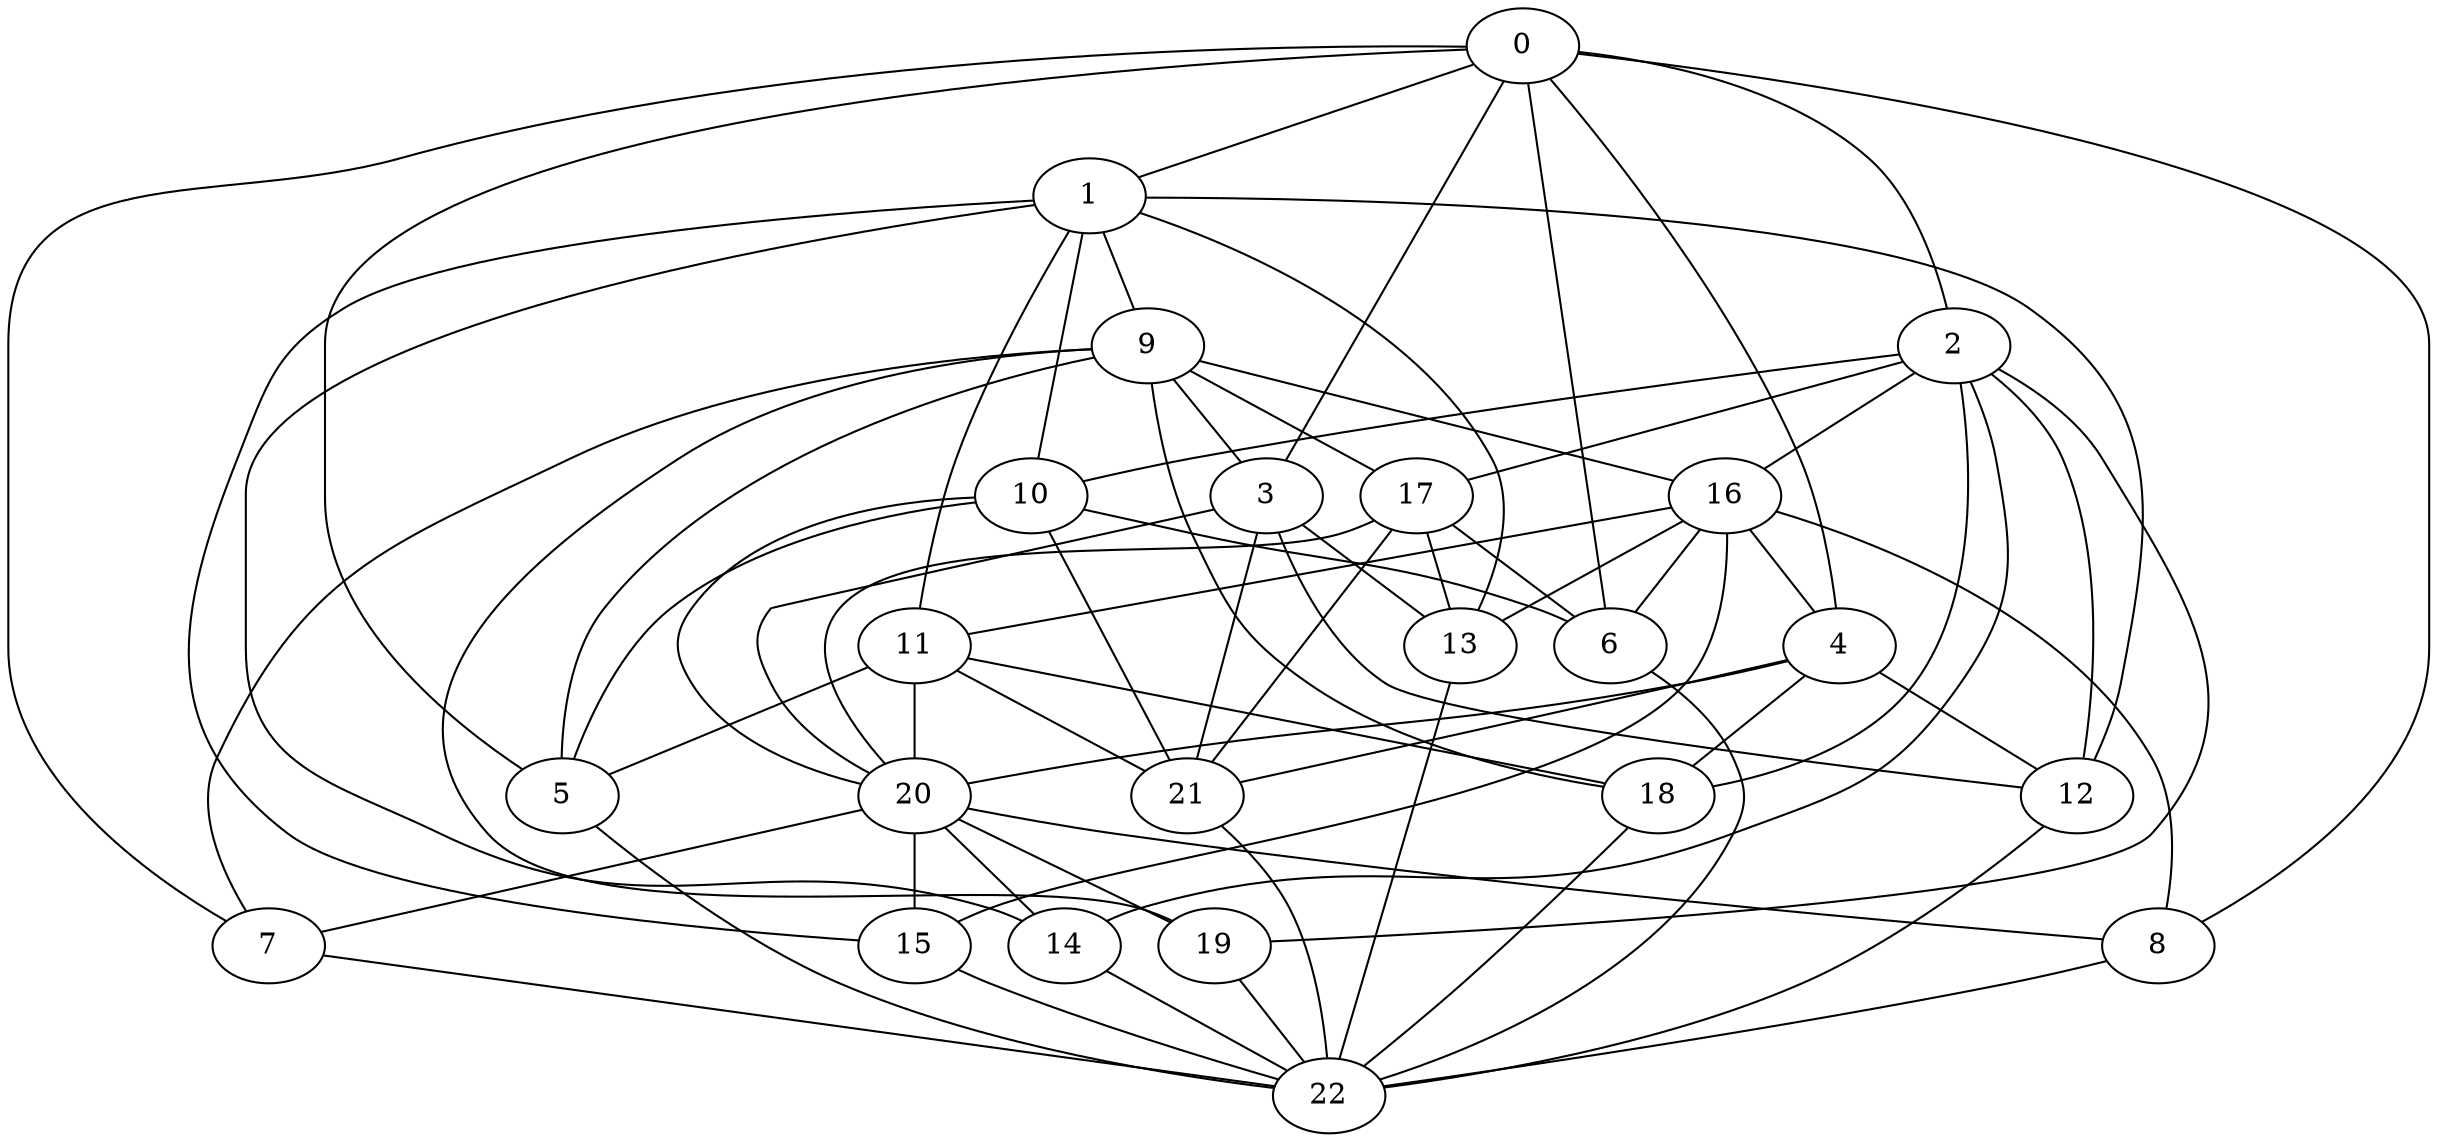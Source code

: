 graph G {
0;
1;
2;
3;
4;
5;
6;
7;
8;
9;
10;
11;
12;
13;
14;
15;
16;
17;
18;
19;
20;
21;
22;
0--1 ;
0--2 ;
0--3 ;
0--4 ;
0--5 ;
0--6 ;
0--7 ;
0--8 ;
1--9 ;
1--10 ;
1--11 ;
1--12 ;
1--13 ;
1--14 ;
1--15 ;
9--16 ;
9--3 ;
9--17 ;
9--5 ;
9--18 ;
9--7 ;
9--19 ;
2--16 ;
2--10 ;
2--17 ;
2--12 ;
2--18 ;
2--14 ;
2--19 ;
16--11 ;
16--4 ;
16--13 ;
16--6 ;
16--15 ;
16--8 ;
10--20 ;
10--5 ;
10--6 ;
10--21 ;
3--20 ;
3--12 ;
3--13 ;
3--21 ;
11--20 ;
11--5 ;
11--18 ;
11--21 ;
4--20 ;
4--12 ;
4--18 ;
4--21 ;
17--20 ;
17--13 ;
17--6 ;
17--21 ;
20--14 ;
20--7 ;
20--15 ;
20--8 ;
20--19 ;
12--22 ;
5--22 ;
13--22 ;
6--22 ;
18--22 ;
14--22 ;
7--22 ;
15--22 ;
8--22 ;
19--22 ;
21--22 ;
}
